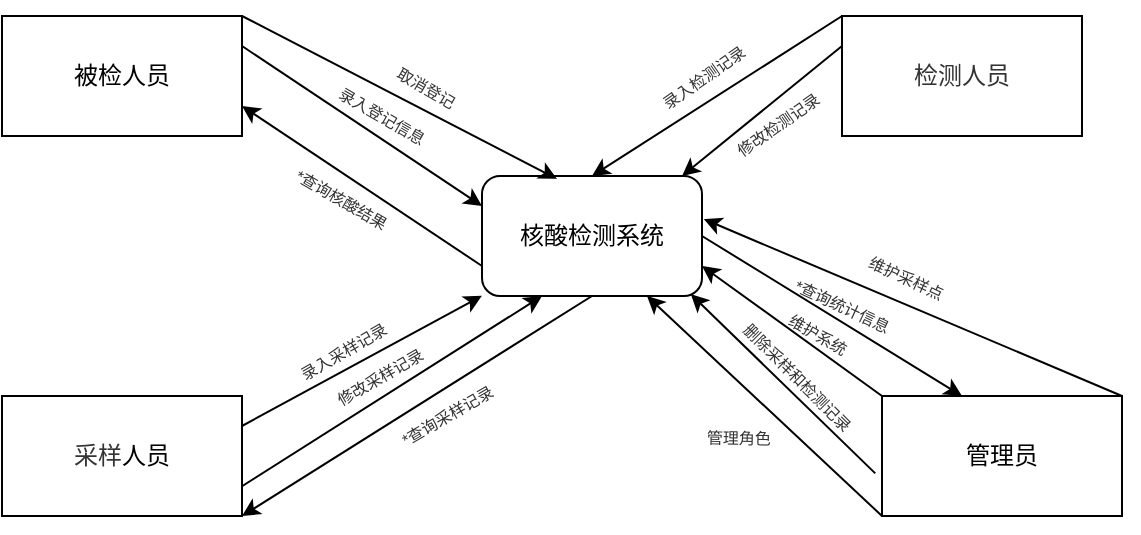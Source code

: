 <mxfile version="17.4.2" type="github">
  <diagram id="nbyclG6E-qjzvVvMyUNK" name="第 1 页">
    <mxGraphModel dx="778" dy="397" grid="1" gridSize="10" guides="1" tooltips="1" connect="1" arrows="1" fold="1" page="1" pageScale="1" pageWidth="827" pageHeight="1169" math="0" shadow="0">
      <root>
        <mxCell id="0" />
        <mxCell id="1" parent="0" />
        <mxCell id="EpOU2TgI9mNHZIcZFtCK-1" value="&lt;p&gt;核酸检测系统&lt;/p&gt;" style="rounded=1;whiteSpace=wrap;html=1;" parent="1" vertex="1">
          <mxGeometry x="380" y="140" width="110" height="60" as="geometry" />
        </mxCell>
        <mxCell id="EpOU2TgI9mNHZIcZFtCK-6" value="&lt;p class=&quot;MsoNormal&quot;&gt;&lt;font face=&quot;Times New Roman&quot; style=&quot;font-size: 12px&quot;&gt;被检人员&lt;/font&gt;&lt;/p&gt;" style="rounded=0;whiteSpace=wrap;html=1;" parent="1" vertex="1">
          <mxGeometry x="140" y="60" width="120" height="60" as="geometry" />
        </mxCell>
        <mxCell id="EpOU2TgI9mNHZIcZFtCK-8" value="&lt;p class=&quot;MsoNormal&quot;&gt;&lt;span style=&quot;color: rgb(51 , 51 , 51) ; letter-spacing: 0pt ; background: rgb(255 , 255 , 255)&quot;&gt;采样&lt;/span&gt;&lt;span&gt;人员&lt;/span&gt;&lt;/p&gt;" style="rounded=0;whiteSpace=wrap;html=1;" parent="1" vertex="1">
          <mxGeometry x="140" y="250" width="120" height="60" as="geometry" />
        </mxCell>
        <mxCell id="zK1TTpa0LtILLQxoHdun-4" value="&lt;p class=&quot;MsoNormal&quot;&gt;&lt;font style=&quot;font-size: 12px&quot;&gt;管理员&lt;/font&gt;&lt;/p&gt;" style="rounded=0;whiteSpace=wrap;html=1;fontFamily=Helvetica;fontSize=12;" vertex="1" parent="1">
          <mxGeometry x="580" y="250" width="120" height="60" as="geometry" />
        </mxCell>
        <mxCell id="zK1TTpa0LtILLQxoHdun-7" value="" style="endArrow=classic;html=1;rounded=0;fontFamily=Helvetica;fontSize=12;exitX=1;exitY=0.25;exitDx=0;exitDy=0;entryX=0;entryY=0.25;entryDx=0;entryDy=0;" edge="1" parent="1" source="EpOU2TgI9mNHZIcZFtCK-6" target="EpOU2TgI9mNHZIcZFtCK-1">
          <mxGeometry width="50" height="50" relative="1" as="geometry">
            <mxPoint x="400" y="230" as="sourcePoint" />
            <mxPoint x="450" y="180" as="targetPoint" />
          </mxGeometry>
        </mxCell>
        <mxCell id="zK1TTpa0LtILLQxoHdun-9" value="&lt;p class=&quot;MsoNormal&quot;&gt;&lt;span style=&quot;color: rgb(51 , 51 , 51) ; letter-spacing: 0pt&quot;&gt;&lt;font style=&quot;font-size: 8px&quot;&gt;录入登记信息&lt;/font&gt;&lt;/span&gt;&lt;/p&gt;" style="edgeLabel;html=1;align=center;verticalAlign=middle;resizable=0;points=[];fontSize=12;fontFamily=Helvetica;labelBackgroundColor=none;rotation=30;" vertex="1" connectable="0" parent="zK1TTpa0LtILLQxoHdun-7">
          <mxGeometry x="0.16" y="-3" relative="1" as="geometry">
            <mxPoint x="2" y="-15" as="offset" />
          </mxGeometry>
        </mxCell>
        <mxCell id="zK1TTpa0LtILLQxoHdun-20" value="" style="endArrow=classic;html=1;rounded=0;fontFamily=Helvetica;fontSize=12;exitX=0;exitY=0.75;exitDx=0;exitDy=0;entryX=1;entryY=0.75;entryDx=0;entryDy=0;" edge="1" parent="1" source="EpOU2TgI9mNHZIcZFtCK-1" target="EpOU2TgI9mNHZIcZFtCK-6">
          <mxGeometry width="50" height="50" relative="1" as="geometry">
            <mxPoint x="260" y="165" as="sourcePoint" />
            <mxPoint x="390.0" y="165" as="targetPoint" />
          </mxGeometry>
        </mxCell>
        <mxCell id="zK1TTpa0LtILLQxoHdun-21" value="&lt;p class=&quot;MsoNormal&quot;&gt;&lt;span style=&quot;color: rgb(51 , 51 , 51) ; letter-spacing: 0pt&quot;&gt;&lt;font style=&quot;font-size: 8px&quot;&gt;*查询核酸结果&lt;/font&gt;&lt;/span&gt;&lt;/p&gt;" style="edgeLabel;html=1;align=center;verticalAlign=middle;resizable=0;points=[];fontSize=12;fontFamily=Helvetica;labelBackgroundColor=none;rotation=30;" vertex="1" connectable="0" parent="zK1TTpa0LtILLQxoHdun-20">
          <mxGeometry x="0.16" y="-3" relative="1" as="geometry">
            <mxPoint x="-2" y="14" as="offset" />
          </mxGeometry>
        </mxCell>
        <mxCell id="zK1TTpa0LtILLQxoHdun-22" value="&lt;p class=&quot;MsoNormal&quot;&gt;&lt;span style=&quot;color: rgb(51 , 51 , 51) ; letter-spacing: 0pt ; background: rgb(255 , 255 , 255)&quot;&gt;&lt;font style=&quot;font-size: 12px&quot;&gt;检测人员&lt;/font&gt;&lt;/span&gt;&lt;/p&gt;" style="rounded=0;whiteSpace=wrap;html=1;" vertex="1" parent="1">
          <mxGeometry x="560" y="60" width="120" height="60" as="geometry" />
        </mxCell>
        <mxCell id="zK1TTpa0LtILLQxoHdun-24" value="" style="endArrow=classic;html=1;rounded=0;fontFamily=Helvetica;fontSize=12;exitX=1;exitY=0.25;exitDx=0;exitDy=0;" edge="1" parent="1" source="EpOU2TgI9mNHZIcZFtCK-8" target="EpOU2TgI9mNHZIcZFtCK-1">
          <mxGeometry width="50" height="50" relative="1" as="geometry">
            <mxPoint x="280" y="240.0" as="sourcePoint" />
            <mxPoint x="400.0" y="320" as="targetPoint" />
          </mxGeometry>
        </mxCell>
        <mxCell id="zK1TTpa0LtILLQxoHdun-25" value="&lt;p class=&quot;MsoNormal&quot;&gt;&lt;span style=&quot;color: rgb(51 , 51 , 51) ; letter-spacing: 0pt&quot;&gt;&lt;font style=&quot;font-size: 8px&quot;&gt;录入采样记录&lt;/font&gt;&lt;/span&gt;&lt;/p&gt;" style="edgeLabel;html=1;align=center;verticalAlign=middle;resizable=0;points=[];fontSize=12;fontFamily=Helvetica;labelBackgroundColor=none;rotation=-30;" vertex="1" connectable="0" parent="zK1TTpa0LtILLQxoHdun-24">
          <mxGeometry x="0.16" y="-3" relative="1" as="geometry">
            <mxPoint x="-21" y="-3" as="offset" />
          </mxGeometry>
        </mxCell>
        <mxCell id="zK1TTpa0LtILLQxoHdun-26" value="" style="endArrow=classic;html=1;rounded=0;fontFamily=Helvetica;fontSize=12;exitX=1;exitY=0.25;exitDx=0;exitDy=0;" edge="1" parent="1">
          <mxGeometry width="50" height="50" relative="1" as="geometry">
            <mxPoint x="260" y="295.14" as="sourcePoint" />
            <mxPoint x="410" y="200" as="targetPoint" />
          </mxGeometry>
        </mxCell>
        <mxCell id="zK1TTpa0LtILLQxoHdun-27" value="&lt;p class=&quot;MsoNormal&quot;&gt;&lt;font color=&quot;#333333&quot;&gt;&lt;span style=&quot;font-size: 8px&quot;&gt;修改采样记录&lt;/span&gt;&lt;/font&gt;&lt;/p&gt;" style="edgeLabel;html=1;align=center;verticalAlign=middle;resizable=0;points=[];fontSize=12;fontFamily=Helvetica;labelBackgroundColor=none;rotation=-30;" vertex="1" connectable="0" parent="zK1TTpa0LtILLQxoHdun-26">
          <mxGeometry x="0.16" y="-3" relative="1" as="geometry">
            <mxPoint x="-21" y="-3" as="offset" />
          </mxGeometry>
        </mxCell>
        <mxCell id="zK1TTpa0LtILLQxoHdun-28" value="" style="endArrow=classic;html=1;rounded=0;fontFamily=Helvetica;fontSize=12;exitX=0.5;exitY=1;exitDx=0;exitDy=0;entryX=1;entryY=1;entryDx=0;entryDy=0;" edge="1" parent="1" source="EpOU2TgI9mNHZIcZFtCK-1" target="EpOU2TgI9mNHZIcZFtCK-8">
          <mxGeometry width="50" height="50" relative="1" as="geometry">
            <mxPoint x="390.0" y="195" as="sourcePoint" />
            <mxPoint x="270" y="115.0" as="targetPoint" />
          </mxGeometry>
        </mxCell>
        <mxCell id="zK1TTpa0LtILLQxoHdun-29" value="&lt;p class=&quot;MsoNormal&quot;&gt;&lt;span style=&quot;color: rgb(51 , 51 , 51) ; letter-spacing: 0pt&quot;&gt;&lt;font style=&quot;font-size: 8px&quot;&gt;*查询采样记录&lt;/font&gt;&lt;/span&gt;&lt;/p&gt;" style="edgeLabel;html=1;align=center;verticalAlign=middle;resizable=0;points=[];fontSize=12;fontFamily=Helvetica;labelBackgroundColor=none;rotation=-30;" vertex="1" connectable="0" parent="zK1TTpa0LtILLQxoHdun-28">
          <mxGeometry x="0.16" y="-3" relative="1" as="geometry">
            <mxPoint x="30" y="-2" as="offset" />
          </mxGeometry>
        </mxCell>
        <mxCell id="zK1TTpa0LtILLQxoHdun-31" value="" style="endArrow=classic;html=1;rounded=0;fontFamily=Helvetica;fontSize=12;exitX=1;exitY=0;exitDx=0;exitDy=0;entryX=0.341;entryY=0.024;entryDx=0;entryDy=0;entryPerimeter=0;" edge="1" parent="1" source="EpOU2TgI9mNHZIcZFtCK-6" target="EpOU2TgI9mNHZIcZFtCK-1">
          <mxGeometry width="50" height="50" relative="1" as="geometry">
            <mxPoint x="340" y="80.0" as="sourcePoint" />
            <mxPoint x="460.0" y="160" as="targetPoint" />
          </mxGeometry>
        </mxCell>
        <mxCell id="zK1TTpa0LtILLQxoHdun-32" value="&lt;p class=&quot;MsoNormal&quot;&gt;&lt;span style=&quot;color: rgb(51 , 51 , 51) ; letter-spacing: 0pt&quot;&gt;&lt;font style=&quot;font-size: 8px&quot;&gt;取消登记&lt;/font&gt;&lt;/span&gt;&lt;/p&gt;" style="edgeLabel;html=1;align=center;verticalAlign=middle;resizable=0;points=[];fontSize=12;fontFamily=Helvetica;labelBackgroundColor=none;rotation=30;" vertex="1" connectable="0" parent="zK1TTpa0LtILLQxoHdun-31">
          <mxGeometry x="0.16" y="-3" relative="1" as="geometry">
            <mxPoint x="2" y="-15" as="offset" />
          </mxGeometry>
        </mxCell>
        <mxCell id="zK1TTpa0LtILLQxoHdun-34" value="" style="endArrow=classic;html=1;rounded=0;fontFamily=Helvetica;fontSize=12;exitX=0;exitY=0;exitDx=0;exitDy=0;entryX=0.5;entryY=0;entryDx=0;entryDy=0;" edge="1" parent="1" source="zK1TTpa0LtILLQxoHdun-22" target="EpOU2TgI9mNHZIcZFtCK-1">
          <mxGeometry width="50" height="50" relative="1" as="geometry">
            <mxPoint x="270" y="275" as="sourcePoint" />
            <mxPoint x="390.0" y="209.857" as="targetPoint" />
          </mxGeometry>
        </mxCell>
        <mxCell id="zK1TTpa0LtILLQxoHdun-35" value="&lt;p class=&quot;MsoNormal&quot;&gt;&lt;span style=&quot;color: rgb(51 , 51 , 51) ; letter-spacing: 0pt&quot;&gt;&lt;font style=&quot;font-size: 8px&quot;&gt;录入检测&lt;/font&gt;&lt;/span&gt;&lt;span style=&quot;font-size: 8px ; color: rgb(51 , 51 , 51) ; letter-spacing: 0pt&quot;&gt;记录&lt;/span&gt;&lt;/p&gt;" style="edgeLabel;html=1;align=center;verticalAlign=middle;resizable=0;points=[];fontSize=12;fontFamily=Helvetica;labelBackgroundColor=none;rotation=-35;" vertex="1" connectable="0" parent="zK1TTpa0LtILLQxoHdun-34">
          <mxGeometry x="0.16" y="-3" relative="1" as="geometry">
            <mxPoint x="4" y="-14" as="offset" />
          </mxGeometry>
        </mxCell>
        <mxCell id="zK1TTpa0LtILLQxoHdun-36" value="" style="endArrow=classic;html=1;rounded=0;fontFamily=Helvetica;fontSize=12;exitX=0;exitY=0.25;exitDx=0;exitDy=0;" edge="1" parent="1" source="zK1TTpa0LtILLQxoHdun-22">
          <mxGeometry width="50" height="50" relative="1" as="geometry">
            <mxPoint x="270" y="305.14" as="sourcePoint" />
            <mxPoint x="480" y="140" as="targetPoint" />
          </mxGeometry>
        </mxCell>
        <mxCell id="zK1TTpa0LtILLQxoHdun-37" value="&lt;p class=&quot;MsoNormal&quot;&gt;&lt;font color=&quot;#333333&quot;&gt;&lt;span style=&quot;font-size: 8px&quot;&gt;修改检测记录&lt;/span&gt;&lt;/font&gt;&lt;/p&gt;" style="edgeLabel;html=1;align=center;verticalAlign=middle;resizable=0;points=[];fontSize=12;fontFamily=Helvetica;labelBackgroundColor=none;rotation=-35;" vertex="1" connectable="0" parent="zK1TTpa0LtILLQxoHdun-36">
          <mxGeometry x="0.16" y="-3" relative="1" as="geometry">
            <mxPoint x="15" y="3" as="offset" />
          </mxGeometry>
        </mxCell>
        <mxCell id="zK1TTpa0LtILLQxoHdun-39" value="" style="endArrow=classic;html=1;rounded=0;fontFamily=Helvetica;fontSize=12;entryX=1.008;entryY=0.359;entryDx=0;entryDy=0;entryPerimeter=0;exitX=1;exitY=0;exitDx=0;exitDy=0;" edge="1" parent="1" source="zK1TTpa0LtILLQxoHdun-4" target="EpOU2TgI9mNHZIcZFtCK-1">
          <mxGeometry width="50" height="50" relative="1" as="geometry">
            <mxPoint x="670" y="240" as="sourcePoint" />
            <mxPoint x="490" y="180" as="targetPoint" />
          </mxGeometry>
        </mxCell>
        <mxCell id="zK1TTpa0LtILLQxoHdun-40" value="&lt;span style=&quot;font-size: 8px ; color: rgb(51 , 51 , 51) ; letter-spacing: 0pt&quot;&gt;维护采样点&lt;/span&gt;&lt;span style=&quot;color: rgb(51 , 51 , 51) ; font-size: 8px&quot;&gt;&lt;br&gt;&lt;/span&gt;" style="edgeLabel;html=1;align=center;verticalAlign=middle;resizable=0;points=[];fontSize=12;fontFamily=Helvetica;labelBackgroundColor=none;rotation=25;" vertex="1" connectable="0" parent="zK1TTpa0LtILLQxoHdun-39">
          <mxGeometry x="0.16" y="-3" relative="1" as="geometry">
            <mxPoint x="12" y="-6" as="offset" />
          </mxGeometry>
        </mxCell>
        <mxCell id="zK1TTpa0LtILLQxoHdun-42" value="" style="endArrow=classic;html=1;rounded=0;fontFamily=Helvetica;fontSize=12;exitX=1;exitY=0.5;exitDx=0;exitDy=0;" edge="1" parent="1" source="EpOU2TgI9mNHZIcZFtCK-1" target="zK1TTpa0LtILLQxoHdun-4">
          <mxGeometry width="50" height="50" relative="1" as="geometry">
            <mxPoint x="620" y="250" as="sourcePoint" />
            <mxPoint x="470.0" y="171.54" as="targetPoint" />
            <Array as="points">
              <mxPoint x="620" y="250" />
            </Array>
          </mxGeometry>
        </mxCell>
        <mxCell id="zK1TTpa0LtILLQxoHdun-43" value="&lt;p class=&quot;MsoNormal&quot;&gt;&lt;span style=&quot;color: rgb(51 , 51 , 51) ; letter-spacing: 0pt&quot;&gt;&lt;font style=&quot;font-size: 8px&quot;&gt;*查询统计信息&lt;/font&gt;&lt;/span&gt;&lt;/p&gt;" style="edgeLabel;html=1;align=center;verticalAlign=middle;resizable=0;points=[];fontSize=12;fontFamily=Helvetica;labelBackgroundColor=none;rotation=25;" vertex="1" connectable="0" parent="zK1TTpa0LtILLQxoHdun-42">
          <mxGeometry x="0.16" y="-3" relative="1" as="geometry">
            <mxPoint x="-4" y="-15" as="offset" />
          </mxGeometry>
        </mxCell>
        <mxCell id="zK1TTpa0LtILLQxoHdun-44" value="" style="endArrow=classic;html=1;rounded=0;fontFamily=Helvetica;fontSize=12;exitX=0;exitY=0;exitDx=0;exitDy=0;entryX=1;entryY=0.75;entryDx=0;entryDy=0;" edge="1" parent="1" source="zK1TTpa0LtILLQxoHdun-4" target="EpOU2TgI9mNHZIcZFtCK-1">
          <mxGeometry width="50" height="50" relative="1" as="geometry">
            <mxPoint x="560" y="275" as="sourcePoint" />
            <mxPoint x="500" y="200" as="targetPoint" />
          </mxGeometry>
        </mxCell>
        <mxCell id="zK1TTpa0LtILLQxoHdun-45" value="&lt;span style=&quot;color: rgb(51 , 51 , 51) ; font-size: 8px&quot;&gt;维护&lt;/span&gt;&lt;span style=&quot;font-size: 8px ; color: rgb(51 , 51 , 51) ; letter-spacing: 0pt&quot;&gt;系统&lt;/span&gt;&lt;span style=&quot;color: rgb(51 , 51 , 51) ; font-size: 8px&quot;&gt;&lt;br&gt;&lt;/span&gt;" style="edgeLabel;html=1;align=center;verticalAlign=middle;resizable=0;points=[];fontSize=12;fontFamily=Helvetica;labelBackgroundColor=none;rotation=30;" vertex="1" connectable="0" parent="zK1TTpa0LtILLQxoHdun-44">
          <mxGeometry x="0.16" y="-3" relative="1" as="geometry">
            <mxPoint x="18" y="8" as="offset" />
          </mxGeometry>
        </mxCell>
        <mxCell id="zK1TTpa0LtILLQxoHdun-46" value="" style="endArrow=classic;html=1;rounded=0;fontFamily=Helvetica;fontSize=12;entryX=0.75;entryY=1;entryDx=0;entryDy=0;exitX=0;exitY=1;exitDx=0;exitDy=0;" edge="1" parent="1" source="zK1TTpa0LtILLQxoHdun-4" target="EpOU2TgI9mNHZIcZFtCK-1">
          <mxGeometry width="50" height="50" relative="1" as="geometry">
            <mxPoint x="560" y="310" as="sourcePoint" />
            <mxPoint x="474.05" y="238.9" as="targetPoint" />
          </mxGeometry>
        </mxCell>
        <mxCell id="zK1TTpa0LtILLQxoHdun-47" value="&lt;span style=&quot;color: rgb(51 , 51 , 51) ; font-size: 8px&quot;&gt;管理角色&lt;br&gt;&lt;/span&gt;" style="edgeLabel;html=1;align=center;verticalAlign=middle;resizable=0;points=[];fontSize=12;fontFamily=Helvetica;labelBackgroundColor=none;rotation=1;" vertex="1" connectable="0" parent="zK1TTpa0LtILLQxoHdun-46">
          <mxGeometry x="0.16" y="-3" relative="1" as="geometry">
            <mxPoint x="-6" y="26" as="offset" />
          </mxGeometry>
        </mxCell>
        <mxCell id="zK1TTpa0LtILLQxoHdun-48" value="" style="endArrow=classic;html=1;rounded=0;fontFamily=Helvetica;fontSize=12;exitX=-0.028;exitY=0.645;exitDx=0;exitDy=0;exitPerimeter=0;entryX=0.949;entryY=0.984;entryDx=0;entryDy=0;entryPerimeter=0;" edge="1" parent="1" source="zK1TTpa0LtILLQxoHdun-4" target="EpOU2TgI9mNHZIcZFtCK-1">
          <mxGeometry width="50" height="50" relative="1" as="geometry">
            <mxPoint x="570" y="260" as="sourcePoint" />
            <mxPoint x="490" y="210" as="targetPoint" />
          </mxGeometry>
        </mxCell>
        <mxCell id="zK1TTpa0LtILLQxoHdun-49" value="&lt;span style=&quot;color: rgb(51 , 51 , 51) ; font-size: 8px&quot;&gt;删除采样和检测记录&lt;br&gt;&lt;/span&gt;" style="edgeLabel;html=1;align=center;verticalAlign=middle;resizable=0;points=[];fontSize=12;fontFamily=Helvetica;labelBackgroundColor=none;rotation=45;" vertex="1" connectable="0" parent="zK1TTpa0LtILLQxoHdun-48">
          <mxGeometry x="0.16" y="-3" relative="1" as="geometry">
            <mxPoint x="13" y="5" as="offset" />
          </mxGeometry>
        </mxCell>
      </root>
    </mxGraphModel>
  </diagram>
</mxfile>
